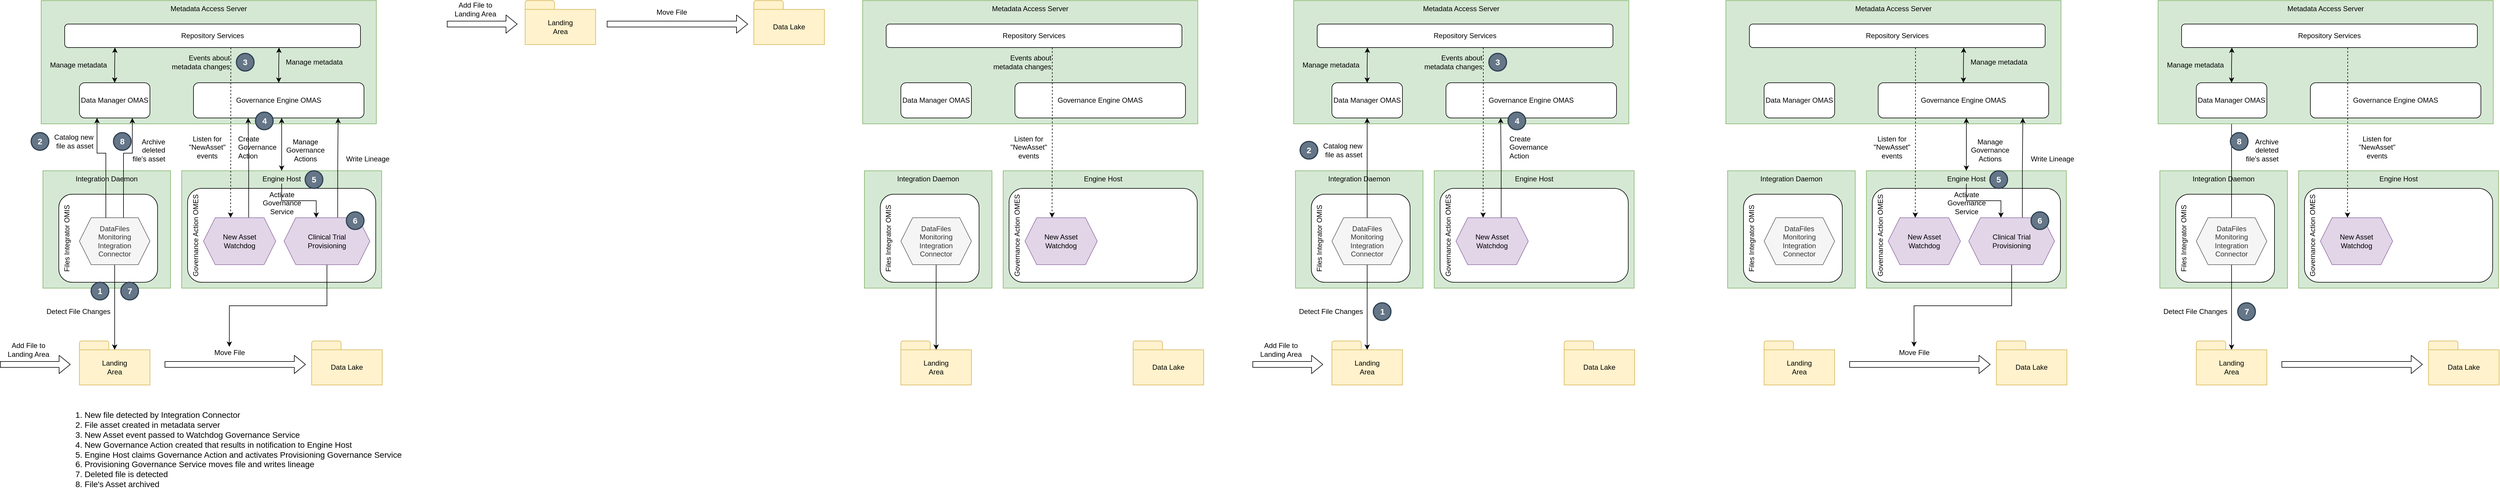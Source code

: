 <mxfile version="19.0.1" type="device" pages="2"><diagram id="fxpxDPxAFwwyo9MHZo3J" name="data-onboarding-example"><mxGraphModel dx="1106" dy="1942" grid="1" gridSize="10" guides="1" tooltips="1" connect="1" arrows="1" fold="1" page="1" pageScale="1" pageWidth="827" pageHeight="1169" math="0" shadow="0"><root><mxCell id="yfy0Vz3_jy_TSC_v59Ko-0"/><mxCell id="yfy0Vz3_jy_TSC_v59Ko-1" parent="yfy0Vz3_jy_TSC_v59Ko-0"/><mxCell id="yfy0Vz3_jy_TSC_v59Ko-17" value="" style="rounded=0;whiteSpace=wrap;html=1;" parent="yfy0Vz3_jy_TSC_v59Ko-1" vertex="1"><mxGeometry x="412.5" y="30" width="20" height="10" as="geometry"/></mxCell><mxCell id="yfy0Vz3_jy_TSC_v59Ko-29" value="" style="rounded=0;whiteSpace=wrap;html=1;" parent="yfy0Vz3_jy_TSC_v59Ko-1" vertex="1"><mxGeometry x="499" y="150" width="20" height="10" as="geometry"/></mxCell><mxCell id="yfy0Vz3_jy_TSC_v59Ko-28" value="" style="rounded=0;whiteSpace=wrap;html=1;" parent="yfy0Vz3_jy_TSC_v59Ko-1" vertex="1"><mxGeometry x="412" y="150" width="20" height="10" as="geometry"/></mxCell><mxCell id="yfy0Vz3_jy_TSC_v59Ko-32" value="" style="rounded=0;whiteSpace=wrap;html=1;" parent="yfy0Vz3_jy_TSC_v59Ko-1" vertex="1"><mxGeometry x="442" y="150" width="20" height="10" as="geometry"/></mxCell><mxCell id="yfy0Vz3_jy_TSC_v59Ko-50" value="" style="rounded=0;whiteSpace=wrap;html=1;" parent="yfy0Vz3_jy_TSC_v59Ko-1" vertex="1"><mxGeometry x="595" y="150" width="20" height="10" as="geometry"/></mxCell><mxCell id="yfy0Vz3_jy_TSC_v59Ko-36" value="" style="rounded=0;whiteSpace=wrap;html=1;" parent="yfy0Vz3_jy_TSC_v59Ko-1" vertex="1"><mxGeometry x="499" y="262" width="20" height="10" as="geometry"/></mxCell><mxCell id="yfy0Vz3_jy_TSC_v59Ko-2" value="Integration Daemon" style="rounded=0;whiteSpace=wrap;html=1;verticalAlign=top;fillColor=#d5e8d4;strokeColor=#82b366;horizontal=1;" parent="yfy0Vz3_jy_TSC_v59Ko-1" vertex="1"><mxGeometry x="103" y="250" width="217" height="200" as="geometry"/></mxCell><mxCell id="yfy0Vz3_jy_TSC_v59Ko-3" value="Files Integrator OMIS" style="rounded=1;whiteSpace=wrap;html=1;verticalAlign=top;horizontal=0;" parent="yfy0Vz3_jy_TSC_v59Ko-1" vertex="1"><mxGeometry x="130" y="290" width="168" height="150" as="geometry"/></mxCell><mxCell id="yfy0Vz3_jy_TSC_v59Ko-7" style="edgeStyle=orthogonalEdgeStyle;rounded=0;orthogonalLoop=1;jettySize=auto;html=1;exitX=0.5;exitY=1;exitDx=0;exitDy=0;" parent="yfy0Vz3_jy_TSC_v59Ko-1" source="yfy0Vz3_jy_TSC_v59Ko-4" target="yfy0Vz3_jy_TSC_v59Ko-6" edge="1"><mxGeometry relative="1" as="geometry"/></mxCell><mxCell id="yfy0Vz3_jy_TSC_v59Ko-4" value="DataFiles&lt;br&gt;Monitoring&lt;br&gt;Integration&lt;br&gt;Connector" style="shape=hexagon;perimeter=hexagonPerimeter2;whiteSpace=wrap;html=1;fixedSize=1;fillColor=#f5f5f5;strokeColor=#666666;fontColor=#333333;" parent="yfy0Vz3_jy_TSC_v59Ko-1" vertex="1"><mxGeometry x="165" y="330" width="120" height="80" as="geometry"/></mxCell><mxCell id="yfy0Vz3_jy_TSC_v59Ko-5" value="" style="rounded=1;whiteSpace=wrap;html=1;fillColor=#fff2cc;strokeColor=#d6b656;" parent="yfy0Vz3_jy_TSC_v59Ko-1" vertex="1"><mxGeometry x="165" y="540" width="50" height="25" as="geometry"/></mxCell><mxCell id="yfy0Vz3_jy_TSC_v59Ko-6" value="Landing&lt;br&gt;Area" style="rounded=0;whiteSpace=wrap;html=1;fillColor=#fff2cc;strokeColor=#d6b656;" parent="yfy0Vz3_jy_TSC_v59Ko-1" vertex="1"><mxGeometry x="165" y="555" width="120" height="60" as="geometry"/></mxCell><mxCell id="yfy0Vz3_jy_TSC_v59Ko-8" value="Engine Host" style="rounded=0;whiteSpace=wrap;html=1;verticalAlign=top;fillColor=#d5e8d4;strokeColor=#82b366;" parent="yfy0Vz3_jy_TSC_v59Ko-1" vertex="1"><mxGeometry x="339" y="250" width="340" height="200" as="geometry"/></mxCell><mxCell id="yfy0Vz3_jy_TSC_v59Ko-9" value="Governance Action OMES" style="rounded=1;whiteSpace=wrap;html=1;verticalAlign=top;horizontal=0;" parent="yfy0Vz3_jy_TSC_v59Ko-1" vertex="1"><mxGeometry x="349" y="280" width="320" height="160" as="geometry"/></mxCell><mxCell id="yfy0Vz3_jy_TSC_v59Ko-11" value="Metadata Access Server" style="rounded=0;whiteSpace=wrap;html=1;verticalAlign=top;fillColor=#d5e8d4;strokeColor=#82b366;" parent="yfy0Vz3_jy_TSC_v59Ko-1" vertex="1"><mxGeometry x="100" y="-40" width="570" height="210" as="geometry"/></mxCell><mxCell id="yfy0Vz3_jy_TSC_v59Ko-15" style="edgeStyle=orthogonalEdgeStyle;rounded=0;orthogonalLoop=1;jettySize=auto;html=1;exitX=0.5;exitY=0;exitDx=0;exitDy=0;entryX=0.5;entryY=1;entryDx=0;entryDy=0;startArrow=classic;startFill=1;" parent="yfy0Vz3_jy_TSC_v59Ko-1" source="yfy0Vz3_jy_TSC_v59Ko-12" target="yfy0Vz3_jy_TSC_v59Ko-16" edge="1"><mxGeometry relative="1" as="geometry"/></mxCell><mxCell id="yfy0Vz3_jy_TSC_v59Ko-12" value="Data Manager OMAS" style="rounded=1;whiteSpace=wrap;html=1;" parent="yfy0Vz3_jy_TSC_v59Ko-1" vertex="1"><mxGeometry x="165" y="100" width="120" height="60" as="geometry"/></mxCell><mxCell id="yfy0Vz3_jy_TSC_v59Ko-24" style="edgeStyle=orthogonalEdgeStyle;rounded=0;orthogonalLoop=1;jettySize=auto;html=1;exitX=0.5;exitY=0;exitDx=0;exitDy=0;entryX=0.5;entryY=1;entryDx=0;entryDy=0;startArrow=classic;startFill=1;" parent="yfy0Vz3_jy_TSC_v59Ko-1" source="yfy0Vz3_jy_TSC_v59Ko-13" target="yfy0Vz3_jy_TSC_v59Ko-22" edge="1"><mxGeometry relative="1" as="geometry"/></mxCell><mxCell id="yfy0Vz3_jy_TSC_v59Ko-13" value="Governance Engine OMAS" style="rounded=1;whiteSpace=wrap;html=1;" parent="yfy0Vz3_jy_TSC_v59Ko-1" vertex="1"><mxGeometry x="359" y="100" width="290" height="60" as="geometry"/></mxCell><mxCell id="yfy0Vz3_jy_TSC_v59Ko-16" value="" style="rounded=0;whiteSpace=wrap;html=1;" parent="yfy0Vz3_jy_TSC_v59Ko-1" vertex="1"><mxGeometry x="215.5" y="30" width="20" height="10" as="geometry"/></mxCell><mxCell id="yfy0Vz3_jy_TSC_v59Ko-33" style="edgeStyle=orthogonalEdgeStyle;rounded=0;orthogonalLoop=1;jettySize=auto;html=1;exitX=0.625;exitY=0;exitDx=0;exitDy=0;entryX=0.5;entryY=1;entryDx=0;entryDy=0;" parent="yfy0Vz3_jy_TSC_v59Ko-1" source="yfy0Vz3_jy_TSC_v59Ko-20" target="yfy0Vz3_jy_TSC_v59Ko-32" edge="1"><mxGeometry relative="1" as="geometry"/></mxCell><mxCell id="yfy0Vz3_jy_TSC_v59Ko-20" value="New Asset&lt;br&gt;Watchdog" style="shape=hexagon;perimeter=hexagonPerimeter2;whiteSpace=wrap;html=1;fixedSize=1;fillColor=#e1d5e7;strokeColor=#9673a6;" parent="yfy0Vz3_jy_TSC_v59Ko-1" vertex="1"><mxGeometry x="376" y="330" width="123" height="80" as="geometry"/></mxCell><mxCell id="yfy0Vz3_jy_TSC_v59Ko-46" style="edgeStyle=orthogonalEdgeStyle;rounded=0;orthogonalLoop=1;jettySize=auto;html=1;exitX=0.5;exitY=1;exitDx=0;exitDy=0;" parent="yfy0Vz3_jy_TSC_v59Ko-1" source="yfy0Vz3_jy_TSC_v59Ko-21" target="yfy0Vz3_jy_TSC_v59Ko-53" edge="1"><mxGeometry relative="1" as="geometry"/></mxCell><mxCell id="yfy0Vz3_jy_TSC_v59Ko-49" style="edgeStyle=orthogonalEdgeStyle;rounded=0;orthogonalLoop=1;jettySize=auto;html=1;exitX=0.625;exitY=0;exitDx=0;exitDy=0;entryX=0.5;entryY=1;entryDx=0;entryDy=0;" parent="yfy0Vz3_jy_TSC_v59Ko-1" source="yfy0Vz3_jy_TSC_v59Ko-21" target="yfy0Vz3_jy_TSC_v59Ko-50" edge="1"><mxGeometry relative="1" as="geometry"><mxPoint x="710" y="200" as="targetPoint"/></mxGeometry></mxCell><mxCell id="yfy0Vz3_jy_TSC_v59Ko-21" value="Clinical Trial&lt;br&gt;Provisioning" style="shape=hexagon;perimeter=hexagonPerimeter2;whiteSpace=wrap;html=1;fixedSize=1;fillColor=#e1d5e7;strokeColor=#9673a6;" parent="yfy0Vz3_jy_TSC_v59Ko-1" vertex="1"><mxGeometry x="513" y="330" width="146" height="80" as="geometry"/></mxCell><mxCell id="yfy0Vz3_jy_TSC_v59Ko-22" value="" style="rounded=0;whiteSpace=wrap;html=1;" parent="yfy0Vz3_jy_TSC_v59Ko-1" vertex="1"><mxGeometry x="494.5" y="30" width="20" height="10" as="geometry"/></mxCell><mxCell id="yfy0Vz3_jy_TSC_v59Ko-27" value="Listen for&lt;br&gt;&quot;NewAsset&quot;&lt;br&gt;events" style="text;html=1;align=center;verticalAlign=middle;resizable=0;points=[];autosize=1;" parent="yfy0Vz3_jy_TSC_v59Ko-1" vertex="1"><mxGeometry x="342" y="185" width="80" height="50" as="geometry"/></mxCell><mxCell id="yfy0Vz3_jy_TSC_v59Ko-30" style="edgeStyle=orthogonalEdgeStyle;rounded=0;orthogonalLoop=1;jettySize=auto;html=1;startArrow=classic;startFill=1;" parent="yfy0Vz3_jy_TSC_v59Ko-1" source="yfy0Vz3_jy_TSC_v59Ko-29" target="yfy0Vz3_jy_TSC_v59Ko-8" edge="1"><mxGeometry relative="1" as="geometry"/></mxCell><mxCell id="yfy0Vz3_jy_TSC_v59Ko-34" value="Create&lt;br&gt;Governance&lt;br&gt;Action" style="text;html=1;align=left;verticalAlign=middle;resizable=0;points=[];autosize=1;" parent="yfy0Vz3_jy_TSC_v59Ko-1" vertex="1"><mxGeometry x="433" y="185" width="80" height="50" as="geometry"/></mxCell><mxCell id="yfy0Vz3_jy_TSC_v59Ko-35" value="Manage&lt;br&gt;Governance&lt;br&gt;Actions" style="text;html=1;align=center;verticalAlign=middle;resizable=0;points=[];autosize=1;" parent="yfy0Vz3_jy_TSC_v59Ko-1" vertex="1"><mxGeometry x="509" y="190" width="80" height="50" as="geometry"/></mxCell><mxCell id="yfy0Vz3_jy_TSC_v59Ko-48" style="edgeStyle=orthogonalEdgeStyle;rounded=0;orthogonalLoop=1;jettySize=auto;html=1;exitX=0.5;exitY=1;exitDx=0;exitDy=0;entryX=0.375;entryY=0;entryDx=0;entryDy=0;" parent="yfy0Vz3_jy_TSC_v59Ko-1" source="yfy0Vz3_jy_TSC_v59Ko-36" target="yfy0Vz3_jy_TSC_v59Ko-21" edge="1"><mxGeometry relative="1" as="geometry"/></mxCell><mxCell id="yfy0Vz3_jy_TSC_v59Ko-42" style="edgeStyle=orthogonalEdgeStyle;rounded=0;orthogonalLoop=1;jettySize=auto;html=1;exitX=0.625;exitY=0;exitDx=0;exitDy=0;entryX=0.75;entryY=1;entryDx=0;entryDy=0;" parent="yfy0Vz3_jy_TSC_v59Ko-1" target="yfy0Vz3_jy_TSC_v59Ko-12" edge="1" source="yfy0Vz3_jy_TSC_v59Ko-4"><mxGeometry relative="1" as="geometry"><mxPoint x="225" y="250" as="sourcePoint"/><Array as="points"><mxPoint x="240" y="220"/><mxPoint x="255" y="220"/></Array></mxGeometry></mxCell><mxCell id="yfy0Vz3_jy_TSC_v59Ko-44" value="" style="rounded=1;whiteSpace=wrap;html=1;fillColor=#fff2cc;strokeColor=#d6b656;" parent="yfy0Vz3_jy_TSC_v59Ko-1" vertex="1"><mxGeometry x="560" y="540" width="50" height="25" as="geometry"/></mxCell><mxCell id="yfy0Vz3_jy_TSC_v59Ko-45" value="Data Lake" style="rounded=0;whiteSpace=wrap;html=1;fillColor=#fff2cc;strokeColor=#d6b656;" parent="yfy0Vz3_jy_TSC_v59Ko-1" vertex="1"><mxGeometry x="560" y="555" width="120" height="60" as="geometry"/></mxCell><mxCell id="yfy0Vz3_jy_TSC_v59Ko-51" value="Write Lineage" style="text;html=1;align=center;verticalAlign=middle;resizable=0;points=[];autosize=1;" parent="yfy0Vz3_jy_TSC_v59Ko-1" vertex="1"><mxGeometry x="610" y="220" width="90" height="20" as="geometry"/></mxCell><mxCell id="yfy0Vz3_jy_TSC_v59Ko-52" value="" style="shape=flexArrow;endArrow=classic;html=1;" parent="yfy0Vz3_jy_TSC_v59Ko-1" edge="1"><mxGeometry width="50" height="50" relative="1" as="geometry"><mxPoint x="310" y="580" as="sourcePoint"/><mxPoint x="550" y="580" as="targetPoint"/></mxGeometry></mxCell><mxCell id="yfy0Vz3_jy_TSC_v59Ko-53" value="Move File" style="text;html=1;align=center;verticalAlign=middle;resizable=0;points=[];autosize=1;" parent="yfy0Vz3_jy_TSC_v59Ko-1" vertex="1"><mxGeometry x="385" y="550" width="70" height="20" as="geometry"/></mxCell><mxCell id="yfy0Vz3_jy_TSC_v59Ko-55" value="Detect File Changes" style="text;html=1;align=center;verticalAlign=middle;resizable=0;points=[];autosize=1;" parent="yfy0Vz3_jy_TSC_v59Ko-1" vertex="1"><mxGeometry x="103" y="480" width="120" height="20" as="geometry"/></mxCell><mxCell id="yfy0Vz3_jy_TSC_v59Ko-56" value="Catalog new&lt;br&gt;file as asset" style="text;html=1;align=right;verticalAlign=middle;resizable=0;points=[];autosize=1;" parent="yfy0Vz3_jy_TSC_v59Ko-1" vertex="1"><mxGeometry x="110" y="185" width="80" height="30" as="geometry"/></mxCell><mxCell id="yfy0Vz3_jy_TSC_v59Ko-58" value="Manage metadata" style="text;html=1;align=center;verticalAlign=middle;resizable=0;points=[];autosize=1;" parent="yfy0Vz3_jy_TSC_v59Ko-1" vertex="1"><mxGeometry x="108" y="60" width="110" height="20" as="geometry"/></mxCell><mxCell id="yfy0Vz3_jy_TSC_v59Ko-59" value="Events about &lt;br&gt;metadata changes" style="text;html=1;align=right;verticalAlign=middle;resizable=0;points=[];autosize=1;" parent="yfy0Vz3_jy_TSC_v59Ko-1" vertex="1"><mxGeometry x="312" y="50" width="110" height="30" as="geometry"/></mxCell><mxCell id="yfy0Vz3_jy_TSC_v59Ko-60" value="Manage metadata" style="text;html=1;align=center;verticalAlign=middle;resizable=0;points=[];autosize=1;" parent="yfy0Vz3_jy_TSC_v59Ko-1" vertex="1"><mxGeometry x="509" y="55" width="110" height="20" as="geometry"/></mxCell><mxCell id="yfy0Vz3_jy_TSC_v59Ko-14" value="Repository Services" style="rounded=1;whiteSpace=wrap;html=1;" parent="yfy0Vz3_jy_TSC_v59Ko-1" vertex="1"><mxGeometry x="140" width="503" height="40" as="geometry"/></mxCell><mxCell id="yfy0Vz3_jy_TSC_v59Ko-63" value="Activate&lt;br&gt;Governance&lt;br&gt;Service" style="text;html=1;align=center;verticalAlign=middle;resizable=0;points=[];autosize=1;" parent="yfy0Vz3_jy_TSC_v59Ko-1" vertex="1"><mxGeometry x="469" y="280" width="80" height="50" as="geometry"/></mxCell><mxCell id="yfy0Vz3_jy_TSC_v59Ko-26" style="edgeStyle=orthogonalEdgeStyle;rounded=0;orthogonalLoop=1;jettySize=auto;html=1;entryX=0.375;entryY=0;entryDx=0;entryDy=0;dashed=1;exitX=0.5;exitY=1;exitDx=0;exitDy=0;" parent="yfy0Vz3_jy_TSC_v59Ko-1" source="yfy0Vz3_jy_TSC_v59Ko-17" target="yfy0Vz3_jy_TSC_v59Ko-20" edge="1"><mxGeometry relative="1" as="geometry"><mxPoint x="422" y="150" as="sourcePoint"/></mxGeometry></mxCell><mxCell id="yfy0Vz3_jy_TSC_v59Ko-65" value="6" style="ellipse;whiteSpace=wrap;html=1;aspect=fixed;align=center;fillColor=#647687;strokeColor=#314354;fontColor=#ffffff;strokeWidth=2;fontStyle=1;fontSize=14;" parent="yfy0Vz3_jy_TSC_v59Ko-1" vertex="1"><mxGeometry x="619" y="320" width="30" height="30" as="geometry"/></mxCell><mxCell id="yfy0Vz3_jy_TSC_v59Ko-66" value="3" style="ellipse;whiteSpace=wrap;html=1;aspect=fixed;align=center;fillColor=#647687;strokeColor=#314354;fontColor=#ffffff;strokeWidth=2;fontStyle=1;fontSize=14;" parent="yfy0Vz3_jy_TSC_v59Ko-1" vertex="1"><mxGeometry x="432" y="50" width="30" height="30" as="geometry"/></mxCell><mxCell id="yfy0Vz3_jy_TSC_v59Ko-67" value="2" style="ellipse;whiteSpace=wrap;html=1;aspect=fixed;align=center;fillColor=#647687;strokeColor=#314354;fontColor=#ffffff;strokeWidth=2;fontStyle=1;fontSize=14;" parent="yfy0Vz3_jy_TSC_v59Ko-1" vertex="1"><mxGeometry x="83" y="185" width="30" height="30" as="geometry"/></mxCell><mxCell id="yfy0Vz3_jy_TSC_v59Ko-68" value="1" style="ellipse;whiteSpace=wrap;html=1;aspect=fixed;align=center;fillColor=#647687;strokeColor=#314354;fontColor=#ffffff;strokeWidth=2;fontStyle=1;fontSize=14;" parent="yfy0Vz3_jy_TSC_v59Ko-1" vertex="1"><mxGeometry x="185" y="440" width="30" height="30" as="geometry"/></mxCell><mxCell id="yfy0Vz3_jy_TSC_v59Ko-69" value="&lt;ol&gt;&lt;li style=&quot;text-align: left&quot;&gt;New file detected by Integration Connector&lt;/li&gt;&lt;li style=&quot;text-align: left&quot;&gt;File asset created in metadata server&lt;/li&gt;&lt;li style=&quot;text-align: left&quot;&gt;New Asset event passed to Watchdog Governance Service&lt;/li&gt;&lt;li style=&quot;text-align: left&quot;&gt;New Governance Action created that results in notification to Engine Host&lt;/li&gt;&lt;li style=&quot;text-align: left&quot;&gt;Engine Host claims Governance Action and activates Provisioning Governance Service&lt;/li&gt;&lt;li style=&quot;text-align: left&quot;&gt;Provisioning Governance Service moves file and writes lineage&lt;/li&gt;&lt;li style=&quot;text-align: left&quot;&gt;Deleted file is detected&lt;/li&gt;&lt;li style=&quot;text-align: left&quot;&gt;File's Asset archived&amp;nbsp;&lt;/li&gt;&lt;/ol&gt;" style="text;html=1;align=center;verticalAlign=middle;resizable=0;points=[];autosize=1;fontSize=14;" parent="yfy0Vz3_jy_TSC_v59Ko-1" vertex="1"><mxGeometry x="122.5" y="640" width="600" height="170" as="geometry"/></mxCell><mxCell id="yfy0Vz3_jy_TSC_v59Ko-70" value="5" style="ellipse;whiteSpace=wrap;html=1;aspect=fixed;align=center;fillColor=#647687;strokeColor=#314354;fontColor=#ffffff;strokeWidth=2;fontStyle=1;fontSize=14;" parent="yfy0Vz3_jy_TSC_v59Ko-1" vertex="1"><mxGeometry x="549" y="250" width="30" height="30" as="geometry"/></mxCell><mxCell id="yfy0Vz3_jy_TSC_v59Ko-71" value="4" style="ellipse;whiteSpace=wrap;html=1;aspect=fixed;align=center;fillColor=#647687;strokeColor=#314354;fontColor=#ffffff;strokeWidth=2;fontStyle=1;fontSize=14;" parent="yfy0Vz3_jy_TSC_v59Ko-1" vertex="1"><mxGeometry x="464.5" y="150" width="30" height="30" as="geometry"/></mxCell><mxCell id="yfy0Vz3_jy_TSC_v59Ko-72" value="7" style="ellipse;whiteSpace=wrap;html=1;aspect=fixed;align=center;fillColor=#647687;strokeColor=#314354;fontColor=#ffffff;strokeWidth=2;fontStyle=1;fontSize=14;" parent="yfy0Vz3_jy_TSC_v59Ko-1" vertex="1"><mxGeometry x="235.5" y="440" width="30" height="30" as="geometry"/></mxCell><mxCell id="yfy0Vz3_jy_TSC_v59Ko-43" style="edgeStyle=orthogonalEdgeStyle;rounded=0;orthogonalLoop=1;jettySize=auto;html=1;exitX=0.375;exitY=0;exitDx=0;exitDy=0;entryX=0.25;entryY=1;entryDx=0;entryDy=0;" parent="yfy0Vz3_jy_TSC_v59Ko-1" source="yfy0Vz3_jy_TSC_v59Ko-4" target="yfy0Vz3_jy_TSC_v59Ko-12" edge="1"><mxGeometry relative="1" as="geometry"><Array as="points"><mxPoint x="210" y="220"/><mxPoint x="195" y="220"/></Array></mxGeometry></mxCell><mxCell id="BZEXDSNBIE_6BdXiCA-q-0" value="8" style="ellipse;whiteSpace=wrap;html=1;aspect=fixed;align=center;fillColor=#647687;strokeColor=#314354;fontColor=#ffffff;strokeWidth=2;fontStyle=1;fontSize=14;" vertex="1" parent="yfy0Vz3_jy_TSC_v59Ko-1"><mxGeometry x="223" y="185" width="30" height="30" as="geometry"/></mxCell><mxCell id="BZEXDSNBIE_6BdXiCA-q-1" value="Archive&lt;br&gt;deleted&lt;br&gt;file's asset" style="text;html=1;align=right;verticalAlign=middle;resizable=0;points=[];autosize=1;" vertex="1" parent="yfy0Vz3_jy_TSC_v59Ko-1"><mxGeometry x="242" y="190" width="70" height="50" as="geometry"/></mxCell><mxCell id="QrbRcjW1XF_yKZ9oT898-10" value="" style="rounded=1;whiteSpace=wrap;html=1;fillColor=#fff2cc;strokeColor=#d6b656;" vertex="1" parent="yfy0Vz3_jy_TSC_v59Ko-1"><mxGeometry x="923" y="-40" width="50" height="25" as="geometry"/></mxCell><mxCell id="QrbRcjW1XF_yKZ9oT898-11" value="Landing&lt;br&gt;Area" style="rounded=0;whiteSpace=wrap;html=1;fillColor=#fff2cc;strokeColor=#d6b656;" vertex="1" parent="yfy0Vz3_jy_TSC_v59Ko-1"><mxGeometry x="923" y="-25" width="120" height="60" as="geometry"/></mxCell><mxCell id="QrbRcjW1XF_yKZ9oT898-32" value="" style="rounded=1;whiteSpace=wrap;html=1;fillColor=#fff2cc;strokeColor=#d6b656;" vertex="1" parent="yfy0Vz3_jy_TSC_v59Ko-1"><mxGeometry x="1312" y="-40" width="50" height="25" as="geometry"/></mxCell><mxCell id="QrbRcjW1XF_yKZ9oT898-33" value="Data Lake" style="rounded=0;whiteSpace=wrap;html=1;fillColor=#fff2cc;strokeColor=#d6b656;" vertex="1" parent="yfy0Vz3_jy_TSC_v59Ko-1"><mxGeometry x="1312" y="-25" width="120" height="60" as="geometry"/></mxCell><mxCell id="QrbRcjW1XF_yKZ9oT898-35" value="" style="shape=flexArrow;endArrow=classic;html=1;" edge="1" parent="yfy0Vz3_jy_TSC_v59Ko-1"><mxGeometry width="50" height="50" relative="1" as="geometry"><mxPoint x="1062" as="sourcePoint"/><mxPoint x="1302" as="targetPoint"/></mxGeometry></mxCell><mxCell id="QrbRcjW1XF_yKZ9oT898-36" value="Move File" style="text;html=1;align=center;verticalAlign=middle;resizable=0;points=[];autosize=1;" vertex="1" parent="yfy0Vz3_jy_TSC_v59Ko-1"><mxGeometry x="1137" y="-30" width="70" height="20" as="geometry"/></mxCell><mxCell id="QrbRcjW1XF_yKZ9oT898-55" value="" style="rounded=0;whiteSpace=wrap;html=1;" vertex="1" parent="yfy0Vz3_jy_TSC_v59Ko-1"><mxGeometry x="1809.5" y="30" width="20" height="10" as="geometry"/></mxCell><mxCell id="QrbRcjW1XF_yKZ9oT898-57" value="" style="rounded=0;whiteSpace=wrap;html=1;" vertex="1" parent="yfy0Vz3_jy_TSC_v59Ko-1"><mxGeometry x="1809" y="150" width="20" height="10" as="geometry"/></mxCell><mxCell id="QrbRcjW1XF_yKZ9oT898-61" value="Integration Daemon" style="rounded=0;whiteSpace=wrap;html=1;verticalAlign=top;fillColor=#d5e8d4;strokeColor=#82b366;horizontal=1;" vertex="1" parent="yfy0Vz3_jy_TSC_v59Ko-1"><mxGeometry x="1500" y="250" width="217" height="200" as="geometry"/></mxCell><mxCell id="QrbRcjW1XF_yKZ9oT898-62" value="Files Integrator OMIS" style="rounded=1;whiteSpace=wrap;html=1;verticalAlign=top;horizontal=0;" vertex="1" parent="yfy0Vz3_jy_TSC_v59Ko-1"><mxGeometry x="1527" y="290" width="168" height="150" as="geometry"/></mxCell><mxCell id="QrbRcjW1XF_yKZ9oT898-63" style="edgeStyle=orthogonalEdgeStyle;rounded=0;orthogonalLoop=1;jettySize=auto;html=1;exitX=0.5;exitY=1;exitDx=0;exitDy=0;" edge="1" parent="yfy0Vz3_jy_TSC_v59Ko-1" source="QrbRcjW1XF_yKZ9oT898-64" target="QrbRcjW1XF_yKZ9oT898-66"><mxGeometry relative="1" as="geometry"/></mxCell><mxCell id="QrbRcjW1XF_yKZ9oT898-64" value="DataFiles&lt;br&gt;Monitoring&lt;br&gt;Integration&lt;br&gt;Connector" style="shape=hexagon;perimeter=hexagonPerimeter2;whiteSpace=wrap;html=1;fixedSize=1;fillColor=#f5f5f5;strokeColor=#666666;fontColor=#333333;" vertex="1" parent="yfy0Vz3_jy_TSC_v59Ko-1"><mxGeometry x="1562" y="330" width="120" height="80" as="geometry"/></mxCell><mxCell id="QrbRcjW1XF_yKZ9oT898-65" value="" style="rounded=1;whiteSpace=wrap;html=1;fillColor=#fff2cc;strokeColor=#d6b656;" vertex="1" parent="yfy0Vz3_jy_TSC_v59Ko-1"><mxGeometry x="1562" y="540" width="50" height="25" as="geometry"/></mxCell><mxCell id="QrbRcjW1XF_yKZ9oT898-66" value="Landing&lt;br&gt;Area" style="rounded=0;whiteSpace=wrap;html=1;fillColor=#fff2cc;strokeColor=#d6b656;" vertex="1" parent="yfy0Vz3_jy_TSC_v59Ko-1"><mxGeometry x="1562" y="555" width="120" height="60" as="geometry"/></mxCell><mxCell id="QrbRcjW1XF_yKZ9oT898-67" value="Engine Host" style="rounded=0;whiteSpace=wrap;html=1;verticalAlign=top;fillColor=#d5e8d4;strokeColor=#82b366;" vertex="1" parent="yfy0Vz3_jy_TSC_v59Ko-1"><mxGeometry x="1736" y="250" width="340" height="200" as="geometry"/></mxCell><mxCell id="QrbRcjW1XF_yKZ9oT898-68" value="Governance Action OMES" style="rounded=1;whiteSpace=wrap;html=1;verticalAlign=top;horizontal=0;" vertex="1" parent="yfy0Vz3_jy_TSC_v59Ko-1"><mxGeometry x="1746" y="280" width="320" height="160" as="geometry"/></mxCell><mxCell id="QrbRcjW1XF_yKZ9oT898-69" value="Metadata Access Server" style="rounded=0;whiteSpace=wrap;html=1;verticalAlign=top;fillColor=#d5e8d4;strokeColor=#82b366;" vertex="1" parent="yfy0Vz3_jy_TSC_v59Ko-1"><mxGeometry x="1497" y="-40" width="570" height="210" as="geometry"/></mxCell><mxCell id="QrbRcjW1XF_yKZ9oT898-71" value="Data Manager OMAS" style="rounded=1;whiteSpace=wrap;html=1;" vertex="1" parent="yfy0Vz3_jy_TSC_v59Ko-1"><mxGeometry x="1562" y="100" width="120" height="60" as="geometry"/></mxCell><mxCell id="QrbRcjW1XF_yKZ9oT898-73" value="Governance Engine OMAS" style="rounded=1;whiteSpace=wrap;html=1;" vertex="1" parent="yfy0Vz3_jy_TSC_v59Ko-1"><mxGeometry x="1756" y="100" width="290" height="60" as="geometry"/></mxCell><mxCell id="QrbRcjW1XF_yKZ9oT898-74" value="" style="rounded=0;whiteSpace=wrap;html=1;" vertex="1" parent="yfy0Vz3_jy_TSC_v59Ko-1"><mxGeometry x="1612.5" y="30" width="20" height="10" as="geometry"/></mxCell><mxCell id="QrbRcjW1XF_yKZ9oT898-76" value="New Asset&lt;br&gt;Watchdog" style="shape=hexagon;perimeter=hexagonPerimeter2;whiteSpace=wrap;html=1;fixedSize=1;fillColor=#e1d5e7;strokeColor=#9673a6;" vertex="1" parent="yfy0Vz3_jy_TSC_v59Ko-1"><mxGeometry x="1773" y="330" width="123" height="80" as="geometry"/></mxCell><mxCell id="QrbRcjW1XF_yKZ9oT898-81" value="Listen for&lt;br&gt;&quot;NewAsset&quot;&lt;br&gt;events" style="text;html=1;align=center;verticalAlign=middle;resizable=0;points=[];autosize=1;" vertex="1" parent="yfy0Vz3_jy_TSC_v59Ko-1"><mxGeometry x="1739" y="185" width="80" height="50" as="geometry"/></mxCell><mxCell id="QrbRcjW1XF_yKZ9oT898-87" value="" style="rounded=1;whiteSpace=wrap;html=1;fillColor=#fff2cc;strokeColor=#d6b656;" vertex="1" parent="yfy0Vz3_jy_TSC_v59Ko-1"><mxGeometry x="1957" y="540" width="50" height="25" as="geometry"/></mxCell><mxCell id="QrbRcjW1XF_yKZ9oT898-88" value="Data Lake" style="rounded=0;whiteSpace=wrap;html=1;fillColor=#fff2cc;strokeColor=#d6b656;" vertex="1" parent="yfy0Vz3_jy_TSC_v59Ko-1"><mxGeometry x="1957" y="555" width="120" height="60" as="geometry"/></mxCell><mxCell id="QrbRcjW1XF_yKZ9oT898-95" value="Events about &lt;br&gt;metadata changes" style="text;html=1;align=right;verticalAlign=middle;resizable=0;points=[];autosize=1;" vertex="1" parent="yfy0Vz3_jy_TSC_v59Ko-1"><mxGeometry x="1709" y="50" width="110" height="30" as="geometry"/></mxCell><mxCell id="QrbRcjW1XF_yKZ9oT898-97" value="Repository Services" style="rounded=1;whiteSpace=wrap;html=1;" vertex="1" parent="yfy0Vz3_jy_TSC_v59Ko-1"><mxGeometry x="1537" width="503" height="40" as="geometry"/></mxCell><mxCell id="QrbRcjW1XF_yKZ9oT898-99" style="edgeStyle=orthogonalEdgeStyle;rounded=0;orthogonalLoop=1;jettySize=auto;html=1;entryX=0.375;entryY=0;entryDx=0;entryDy=0;dashed=1;exitX=0.5;exitY=1;exitDx=0;exitDy=0;" edge="1" parent="yfy0Vz3_jy_TSC_v59Ko-1" source="QrbRcjW1XF_yKZ9oT898-55" target="QrbRcjW1XF_yKZ9oT898-76"><mxGeometry relative="1" as="geometry"><mxPoint x="1819" y="150" as="sourcePoint"/></mxGeometry></mxCell><mxCell id="QrbRcjW1XF_yKZ9oT898-110" value="" style="shape=flexArrow;endArrow=classic;html=1;" edge="1" parent="yfy0Vz3_jy_TSC_v59Ko-1"><mxGeometry width="50" height="50" relative="1" as="geometry"><mxPoint x="30" y="580" as="sourcePoint"/><mxPoint x="150" y="580" as="targetPoint"/></mxGeometry></mxCell><mxCell id="QrbRcjW1XF_yKZ9oT898-111" value="Add File to&lt;br&gt;Landing Area" style="text;html=1;align=center;verticalAlign=middle;resizable=0;points=[];autosize=1;" vertex="1" parent="yfy0Vz3_jy_TSC_v59Ko-1"><mxGeometry x="32.5" y="540" width="90" height="30" as="geometry"/></mxCell><mxCell id="QrbRcjW1XF_yKZ9oT898-112" value="" style="shape=flexArrow;endArrow=classic;html=1;" edge="1" parent="yfy0Vz3_jy_TSC_v59Ko-1"><mxGeometry width="50" height="50" relative="1" as="geometry"><mxPoint x="790" as="sourcePoint"/><mxPoint x="910" as="targetPoint"/></mxGeometry></mxCell><mxCell id="QrbRcjW1XF_yKZ9oT898-113" value="Add File to&lt;br&gt;Landing Area" style="text;html=1;align=center;verticalAlign=middle;resizable=0;points=[];autosize=1;" vertex="1" parent="yfy0Vz3_jy_TSC_v59Ko-1"><mxGeometry x="792.5" y="-40" width="90" height="30" as="geometry"/></mxCell><mxCell id="QrbRcjW1XF_yKZ9oT898-114" value="" style="rounded=0;whiteSpace=wrap;html=1;" vertex="1" parent="yfy0Vz3_jy_TSC_v59Ko-1"><mxGeometry x="2542.5" y="30" width="20" height="10" as="geometry"/></mxCell><mxCell id="QrbRcjW1XF_yKZ9oT898-116" value="" style="rounded=0;whiteSpace=wrap;html=1;" vertex="1" parent="yfy0Vz3_jy_TSC_v59Ko-1"><mxGeometry x="2542" y="150" width="20" height="10" as="geometry"/></mxCell><mxCell id="QrbRcjW1XF_yKZ9oT898-117" value="" style="rounded=0;whiteSpace=wrap;html=1;" vertex="1" parent="yfy0Vz3_jy_TSC_v59Ko-1"><mxGeometry x="2572" y="150" width="20" height="10" as="geometry"/></mxCell><mxCell id="QrbRcjW1XF_yKZ9oT898-120" value="Integration Daemon" style="rounded=0;whiteSpace=wrap;html=1;verticalAlign=top;fillColor=#d5e8d4;strokeColor=#82b366;horizontal=1;" vertex="1" parent="yfy0Vz3_jy_TSC_v59Ko-1"><mxGeometry x="2233" y="250" width="217" height="200" as="geometry"/></mxCell><mxCell id="QrbRcjW1XF_yKZ9oT898-121" value="Files Integrator OMIS" style="rounded=1;whiteSpace=wrap;html=1;verticalAlign=top;horizontal=0;" vertex="1" parent="yfy0Vz3_jy_TSC_v59Ko-1"><mxGeometry x="2260" y="290" width="168" height="150" as="geometry"/></mxCell><mxCell id="QrbRcjW1XF_yKZ9oT898-122" style="edgeStyle=orthogonalEdgeStyle;rounded=0;orthogonalLoop=1;jettySize=auto;html=1;exitX=0.5;exitY=1;exitDx=0;exitDy=0;" edge="1" parent="yfy0Vz3_jy_TSC_v59Ko-1" source="QrbRcjW1XF_yKZ9oT898-123" target="QrbRcjW1XF_yKZ9oT898-125"><mxGeometry relative="1" as="geometry"/></mxCell><mxCell id="QrbRcjW1XF_yKZ9oT898-123" value="DataFiles&lt;br&gt;Monitoring&lt;br&gt;Integration&lt;br&gt;Connector" style="shape=hexagon;perimeter=hexagonPerimeter2;whiteSpace=wrap;html=1;fixedSize=1;fillColor=#f5f5f5;strokeColor=#666666;fontColor=#333333;" vertex="1" parent="yfy0Vz3_jy_TSC_v59Ko-1"><mxGeometry x="2295" y="330" width="120" height="80" as="geometry"/></mxCell><mxCell id="QrbRcjW1XF_yKZ9oT898-124" value="" style="rounded=1;whiteSpace=wrap;html=1;fillColor=#fff2cc;strokeColor=#d6b656;" vertex="1" parent="yfy0Vz3_jy_TSC_v59Ko-1"><mxGeometry x="2295" y="540" width="50" height="25" as="geometry"/></mxCell><mxCell id="QrbRcjW1XF_yKZ9oT898-125" value="Landing&lt;br&gt;Area" style="rounded=0;whiteSpace=wrap;html=1;fillColor=#fff2cc;strokeColor=#d6b656;" vertex="1" parent="yfy0Vz3_jy_TSC_v59Ko-1"><mxGeometry x="2295" y="555" width="120" height="60" as="geometry"/></mxCell><mxCell id="QrbRcjW1XF_yKZ9oT898-126" value="Engine Host" style="rounded=0;whiteSpace=wrap;html=1;verticalAlign=top;fillColor=#d5e8d4;strokeColor=#82b366;" vertex="1" parent="yfy0Vz3_jy_TSC_v59Ko-1"><mxGeometry x="2469" y="250" width="340" height="200" as="geometry"/></mxCell><mxCell id="QrbRcjW1XF_yKZ9oT898-127" value="Governance Action OMES" style="rounded=1;whiteSpace=wrap;html=1;verticalAlign=top;horizontal=0;" vertex="1" parent="yfy0Vz3_jy_TSC_v59Ko-1"><mxGeometry x="2479" y="280" width="320" height="160" as="geometry"/></mxCell><mxCell id="QrbRcjW1XF_yKZ9oT898-128" value="Metadata Access Server" style="rounded=0;whiteSpace=wrap;html=1;verticalAlign=top;fillColor=#d5e8d4;strokeColor=#82b366;" vertex="1" parent="yfy0Vz3_jy_TSC_v59Ko-1"><mxGeometry x="2230" y="-40" width="570" height="210" as="geometry"/></mxCell><mxCell id="QrbRcjW1XF_yKZ9oT898-129" style="edgeStyle=orthogonalEdgeStyle;rounded=0;orthogonalLoop=1;jettySize=auto;html=1;exitX=0.5;exitY=0;exitDx=0;exitDy=0;entryX=0.5;entryY=1;entryDx=0;entryDy=0;startArrow=classic;startFill=1;" edge="1" parent="yfy0Vz3_jy_TSC_v59Ko-1" source="QrbRcjW1XF_yKZ9oT898-130" target="QrbRcjW1XF_yKZ9oT898-133"><mxGeometry relative="1" as="geometry"/></mxCell><mxCell id="QrbRcjW1XF_yKZ9oT898-130" value="Data Manager OMAS" style="rounded=1;whiteSpace=wrap;html=1;" vertex="1" parent="yfy0Vz3_jy_TSC_v59Ko-1"><mxGeometry x="2295" y="100" width="120" height="60" as="geometry"/></mxCell><mxCell id="QrbRcjW1XF_yKZ9oT898-132" value="Governance Engine OMAS" style="rounded=1;whiteSpace=wrap;html=1;" vertex="1" parent="yfy0Vz3_jy_TSC_v59Ko-1"><mxGeometry x="2489" y="100" width="290" height="60" as="geometry"/></mxCell><mxCell id="QrbRcjW1XF_yKZ9oT898-133" value="" style="rounded=0;whiteSpace=wrap;html=1;" vertex="1" parent="yfy0Vz3_jy_TSC_v59Ko-1"><mxGeometry x="2345.5" y="30" width="20" height="10" as="geometry"/></mxCell><mxCell id="QrbRcjW1XF_yKZ9oT898-134" style="edgeStyle=orthogonalEdgeStyle;rounded=0;orthogonalLoop=1;jettySize=auto;html=1;exitX=0.625;exitY=0;exitDx=0;exitDy=0;entryX=0.5;entryY=1;entryDx=0;entryDy=0;" edge="1" parent="yfy0Vz3_jy_TSC_v59Ko-1" source="QrbRcjW1XF_yKZ9oT898-135" target="QrbRcjW1XF_yKZ9oT898-117"><mxGeometry relative="1" as="geometry"/></mxCell><mxCell id="QrbRcjW1XF_yKZ9oT898-135" value="New Asset&lt;br&gt;Watchdog" style="shape=hexagon;perimeter=hexagonPerimeter2;whiteSpace=wrap;html=1;fixedSize=1;fillColor=#e1d5e7;strokeColor=#9673a6;" vertex="1" parent="yfy0Vz3_jy_TSC_v59Ko-1"><mxGeometry x="2506" y="330" width="123" height="80" as="geometry"/></mxCell><mxCell id="QrbRcjW1XF_yKZ9oT898-142" value="Create&lt;br&gt;Governance&lt;br&gt;Action" style="text;html=1;align=left;verticalAlign=middle;resizable=0;points=[];autosize=1;" vertex="1" parent="yfy0Vz3_jy_TSC_v59Ko-1"><mxGeometry x="2594.5" y="185" width="80" height="50" as="geometry"/></mxCell><mxCell id="QrbRcjW1XF_yKZ9oT898-146" value="" style="rounded=1;whiteSpace=wrap;html=1;fillColor=#fff2cc;strokeColor=#d6b656;" vertex="1" parent="yfy0Vz3_jy_TSC_v59Ko-1"><mxGeometry x="2690" y="540" width="50" height="25" as="geometry"/></mxCell><mxCell id="QrbRcjW1XF_yKZ9oT898-147" value="Data Lake" style="rounded=0;whiteSpace=wrap;html=1;fillColor=#fff2cc;strokeColor=#d6b656;" vertex="1" parent="yfy0Vz3_jy_TSC_v59Ko-1"><mxGeometry x="2690" y="555" width="120" height="60" as="geometry"/></mxCell><mxCell id="QrbRcjW1XF_yKZ9oT898-151" value="Detect File Changes" style="text;html=1;align=center;verticalAlign=middle;resizable=0;points=[];autosize=1;" vertex="1" parent="yfy0Vz3_jy_TSC_v59Ko-1"><mxGeometry x="2233" y="480" width="120" height="20" as="geometry"/></mxCell><mxCell id="QrbRcjW1XF_yKZ9oT898-152" value="Catalog new&lt;br&gt;file as asset" style="text;html=1;align=right;verticalAlign=middle;resizable=0;points=[];autosize=1;" vertex="1" parent="yfy0Vz3_jy_TSC_v59Ko-1"><mxGeometry x="2268" y="200" width="80" height="30" as="geometry"/></mxCell><mxCell id="QrbRcjW1XF_yKZ9oT898-153" value="Manage metadata" style="text;html=1;align=center;verticalAlign=middle;resizable=0;points=[];autosize=1;" vertex="1" parent="yfy0Vz3_jy_TSC_v59Ko-1"><mxGeometry x="2238" y="60" width="110" height="20" as="geometry"/></mxCell><mxCell id="QrbRcjW1XF_yKZ9oT898-154" value="Events about &lt;br&gt;metadata changes" style="text;html=1;align=right;verticalAlign=middle;resizable=0;points=[];autosize=1;" vertex="1" parent="yfy0Vz3_jy_TSC_v59Ko-1"><mxGeometry x="2442" y="50" width="110" height="30" as="geometry"/></mxCell><mxCell id="QrbRcjW1XF_yKZ9oT898-156" value="Repository Services" style="rounded=1;whiteSpace=wrap;html=1;" vertex="1" parent="yfy0Vz3_jy_TSC_v59Ko-1"><mxGeometry x="2270" width="503" height="40" as="geometry"/></mxCell><mxCell id="QrbRcjW1XF_yKZ9oT898-158" style="edgeStyle=orthogonalEdgeStyle;rounded=0;orthogonalLoop=1;jettySize=auto;html=1;entryX=0.375;entryY=0;entryDx=0;entryDy=0;dashed=1;exitX=0.5;exitY=1;exitDx=0;exitDy=0;" edge="1" parent="yfy0Vz3_jy_TSC_v59Ko-1" source="QrbRcjW1XF_yKZ9oT898-114" target="QrbRcjW1XF_yKZ9oT898-135"><mxGeometry relative="1" as="geometry"><mxPoint x="2552" y="150" as="sourcePoint"/></mxGeometry></mxCell><mxCell id="QrbRcjW1XF_yKZ9oT898-160" value="3" style="ellipse;whiteSpace=wrap;html=1;aspect=fixed;align=center;fillColor=#647687;strokeColor=#314354;fontColor=#ffffff;strokeWidth=2;fontStyle=1;fontSize=14;" vertex="1" parent="yfy0Vz3_jy_TSC_v59Ko-1"><mxGeometry x="2562" y="50" width="30" height="30" as="geometry"/></mxCell><mxCell id="QrbRcjW1XF_yKZ9oT898-161" value="2" style="ellipse;whiteSpace=wrap;html=1;aspect=fixed;align=center;fillColor=#647687;strokeColor=#314354;fontColor=#ffffff;strokeWidth=2;fontStyle=1;fontSize=14;" vertex="1" parent="yfy0Vz3_jy_TSC_v59Ko-1"><mxGeometry x="2241" y="200" width="30" height="30" as="geometry"/></mxCell><mxCell id="QrbRcjW1XF_yKZ9oT898-162" value="1" style="ellipse;whiteSpace=wrap;html=1;aspect=fixed;align=center;fillColor=#647687;strokeColor=#314354;fontColor=#ffffff;strokeWidth=2;fontStyle=1;fontSize=14;" vertex="1" parent="yfy0Vz3_jy_TSC_v59Ko-1"><mxGeometry x="2365.5" y="475" width="30" height="30" as="geometry"/></mxCell><mxCell id="QrbRcjW1XF_yKZ9oT898-164" value="4" style="ellipse;whiteSpace=wrap;html=1;aspect=fixed;align=center;fillColor=#647687;strokeColor=#314354;fontColor=#ffffff;strokeWidth=2;fontStyle=1;fontSize=14;" vertex="1" parent="yfy0Vz3_jy_TSC_v59Ko-1"><mxGeometry x="2594.5" y="150" width="30" height="30" as="geometry"/></mxCell><mxCell id="QrbRcjW1XF_yKZ9oT898-166" style="edgeStyle=orthogonalEdgeStyle;rounded=0;orthogonalLoop=1;jettySize=auto;html=1;exitX=0.5;exitY=0;exitDx=0;exitDy=0;entryX=0.5;entryY=1;entryDx=0;entryDy=0;" edge="1" parent="yfy0Vz3_jy_TSC_v59Ko-1" source="QrbRcjW1XF_yKZ9oT898-123" target="QrbRcjW1XF_yKZ9oT898-130"><mxGeometry relative="1" as="geometry"><Array as="points"><mxPoint x="2355" y="250"/><mxPoint x="2355" y="250"/></Array></mxGeometry></mxCell><mxCell id="QrbRcjW1XF_yKZ9oT898-169" value="" style="shape=flexArrow;endArrow=classic;html=1;" edge="1" parent="yfy0Vz3_jy_TSC_v59Ko-1"><mxGeometry width="50" height="50" relative="1" as="geometry"><mxPoint x="2160" y="580" as="sourcePoint"/><mxPoint x="2280" y="580" as="targetPoint"/></mxGeometry></mxCell><mxCell id="QrbRcjW1XF_yKZ9oT898-170" value="Add File to&lt;br&gt;Landing Area" style="text;html=1;align=center;verticalAlign=middle;resizable=0;points=[];autosize=1;" vertex="1" parent="yfy0Vz3_jy_TSC_v59Ko-1"><mxGeometry x="2162.5" y="540" width="90" height="30" as="geometry"/></mxCell><mxCell id="QrbRcjW1XF_yKZ9oT898-171" value="" style="rounded=0;whiteSpace=wrap;html=1;" vertex="1" parent="yfy0Vz3_jy_TSC_v59Ko-1"><mxGeometry x="3277.5" y="30" width="20" height="10" as="geometry"/></mxCell><mxCell id="QrbRcjW1XF_yKZ9oT898-172" value="" style="rounded=0;whiteSpace=wrap;html=1;" vertex="1" parent="yfy0Vz3_jy_TSC_v59Ko-1"><mxGeometry x="3364" y="150" width="20" height="10" as="geometry"/></mxCell><mxCell id="QrbRcjW1XF_yKZ9oT898-173" value="" style="rounded=0;whiteSpace=wrap;html=1;" vertex="1" parent="yfy0Vz3_jy_TSC_v59Ko-1"><mxGeometry x="3277" y="150" width="20" height="10" as="geometry"/></mxCell><mxCell id="QrbRcjW1XF_yKZ9oT898-174" value="" style="rounded=0;whiteSpace=wrap;html=1;" vertex="1" parent="yfy0Vz3_jy_TSC_v59Ko-1"><mxGeometry x="3307" y="150" width="20" height="10" as="geometry"/></mxCell><mxCell id="QrbRcjW1XF_yKZ9oT898-175" value="" style="rounded=0;whiteSpace=wrap;html=1;" vertex="1" parent="yfy0Vz3_jy_TSC_v59Ko-1"><mxGeometry x="3460" y="150" width="20" height="10" as="geometry"/></mxCell><mxCell id="QrbRcjW1XF_yKZ9oT898-176" value="" style="rounded=0;whiteSpace=wrap;html=1;" vertex="1" parent="yfy0Vz3_jy_TSC_v59Ko-1"><mxGeometry x="3364" y="262" width="20" height="10" as="geometry"/></mxCell><mxCell id="QrbRcjW1XF_yKZ9oT898-177" value="Integration Daemon" style="rounded=0;whiteSpace=wrap;html=1;verticalAlign=top;fillColor=#d5e8d4;strokeColor=#82b366;horizontal=1;" vertex="1" parent="yfy0Vz3_jy_TSC_v59Ko-1"><mxGeometry x="2968" y="250" width="217" height="200" as="geometry"/></mxCell><mxCell id="QrbRcjW1XF_yKZ9oT898-178" value="Files Integrator OMIS" style="rounded=1;whiteSpace=wrap;html=1;verticalAlign=top;horizontal=0;" vertex="1" parent="yfy0Vz3_jy_TSC_v59Ko-1"><mxGeometry x="2995" y="290" width="168" height="150" as="geometry"/></mxCell><mxCell id="QrbRcjW1XF_yKZ9oT898-180" value="DataFiles&lt;br&gt;Monitoring&lt;br&gt;Integration&lt;br&gt;Connector" style="shape=hexagon;perimeter=hexagonPerimeter2;whiteSpace=wrap;html=1;fixedSize=1;fillColor=#f5f5f5;strokeColor=#666666;fontColor=#333333;" vertex="1" parent="yfy0Vz3_jy_TSC_v59Ko-1"><mxGeometry x="3030" y="330" width="120" height="80" as="geometry"/></mxCell><mxCell id="QrbRcjW1XF_yKZ9oT898-181" value="" style="rounded=1;whiteSpace=wrap;html=1;fillColor=#fff2cc;strokeColor=#d6b656;" vertex="1" parent="yfy0Vz3_jy_TSC_v59Ko-1"><mxGeometry x="3030" y="540" width="50" height="25" as="geometry"/></mxCell><mxCell id="QrbRcjW1XF_yKZ9oT898-182" value="Landing&lt;br&gt;Area" style="rounded=0;whiteSpace=wrap;html=1;fillColor=#fff2cc;strokeColor=#d6b656;" vertex="1" parent="yfy0Vz3_jy_TSC_v59Ko-1"><mxGeometry x="3030" y="555" width="120" height="60" as="geometry"/></mxCell><mxCell id="QrbRcjW1XF_yKZ9oT898-183" value="Engine Host" style="rounded=0;whiteSpace=wrap;html=1;verticalAlign=top;fillColor=#d5e8d4;strokeColor=#82b366;" vertex="1" parent="yfy0Vz3_jy_TSC_v59Ko-1"><mxGeometry x="3204" y="250" width="340" height="200" as="geometry"/></mxCell><mxCell id="QrbRcjW1XF_yKZ9oT898-184" value="Governance Action OMES" style="rounded=1;whiteSpace=wrap;html=1;verticalAlign=top;horizontal=0;" vertex="1" parent="yfy0Vz3_jy_TSC_v59Ko-1"><mxGeometry x="3214" y="280" width="320" height="160" as="geometry"/></mxCell><mxCell id="QrbRcjW1XF_yKZ9oT898-185" value="Metadata Access Server" style="rounded=0;whiteSpace=wrap;html=1;verticalAlign=top;fillColor=#d5e8d4;strokeColor=#82b366;" vertex="1" parent="yfy0Vz3_jy_TSC_v59Ko-1"><mxGeometry x="2965" y="-40" width="570" height="210" as="geometry"/></mxCell><mxCell id="QrbRcjW1XF_yKZ9oT898-187" value="Data Manager OMAS" style="rounded=1;whiteSpace=wrap;html=1;" vertex="1" parent="yfy0Vz3_jy_TSC_v59Ko-1"><mxGeometry x="3030" y="100" width="120" height="60" as="geometry"/></mxCell><mxCell id="QrbRcjW1XF_yKZ9oT898-188" style="edgeStyle=orthogonalEdgeStyle;rounded=0;orthogonalLoop=1;jettySize=auto;html=1;exitX=0.5;exitY=0;exitDx=0;exitDy=0;entryX=0.5;entryY=1;entryDx=0;entryDy=0;startArrow=classic;startFill=1;" edge="1" parent="yfy0Vz3_jy_TSC_v59Ko-1" source="QrbRcjW1XF_yKZ9oT898-189" target="QrbRcjW1XF_yKZ9oT898-196"><mxGeometry relative="1" as="geometry"/></mxCell><mxCell id="QrbRcjW1XF_yKZ9oT898-189" value="Governance Engine OMAS" style="rounded=1;whiteSpace=wrap;html=1;" vertex="1" parent="yfy0Vz3_jy_TSC_v59Ko-1"><mxGeometry x="3224" y="100" width="290" height="60" as="geometry"/></mxCell><mxCell id="QrbRcjW1XF_yKZ9oT898-192" value="New Asset&lt;br&gt;Watchdog" style="shape=hexagon;perimeter=hexagonPerimeter2;whiteSpace=wrap;html=1;fixedSize=1;fillColor=#e1d5e7;strokeColor=#9673a6;" vertex="1" parent="yfy0Vz3_jy_TSC_v59Ko-1"><mxGeometry x="3241" y="330" width="123" height="80" as="geometry"/></mxCell><mxCell id="QrbRcjW1XF_yKZ9oT898-193" style="edgeStyle=orthogonalEdgeStyle;rounded=0;orthogonalLoop=1;jettySize=auto;html=1;exitX=0.5;exitY=1;exitDx=0;exitDy=0;" edge="1" parent="yfy0Vz3_jy_TSC_v59Ko-1" source="QrbRcjW1XF_yKZ9oT898-195" target="QrbRcjW1XF_yKZ9oT898-207"><mxGeometry relative="1" as="geometry"/></mxCell><mxCell id="QrbRcjW1XF_yKZ9oT898-194" style="edgeStyle=orthogonalEdgeStyle;rounded=0;orthogonalLoop=1;jettySize=auto;html=1;exitX=0.625;exitY=0;exitDx=0;exitDy=0;entryX=0.5;entryY=1;entryDx=0;entryDy=0;" edge="1" parent="yfy0Vz3_jy_TSC_v59Ko-1" source="QrbRcjW1XF_yKZ9oT898-195" target="QrbRcjW1XF_yKZ9oT898-175"><mxGeometry relative="1" as="geometry"><mxPoint x="3575" y="200" as="targetPoint"/></mxGeometry></mxCell><mxCell id="QrbRcjW1XF_yKZ9oT898-195" value="Clinical Trial&lt;br&gt;Provisioning" style="shape=hexagon;perimeter=hexagonPerimeter2;whiteSpace=wrap;html=1;fixedSize=1;fillColor=#e1d5e7;strokeColor=#9673a6;" vertex="1" parent="yfy0Vz3_jy_TSC_v59Ko-1"><mxGeometry x="3378" y="330" width="146" height="80" as="geometry"/></mxCell><mxCell id="QrbRcjW1XF_yKZ9oT898-196" value="" style="rounded=0;whiteSpace=wrap;html=1;" vertex="1" parent="yfy0Vz3_jy_TSC_v59Ko-1"><mxGeometry x="3359.5" y="30" width="20" height="10" as="geometry"/></mxCell><mxCell id="QrbRcjW1XF_yKZ9oT898-197" value="Listen for&lt;br&gt;&quot;NewAsset&quot;&lt;br&gt;events" style="text;html=1;align=center;verticalAlign=middle;resizable=0;points=[];autosize=1;" vertex="1" parent="yfy0Vz3_jy_TSC_v59Ko-1"><mxGeometry x="3207" y="185" width="80" height="50" as="geometry"/></mxCell><mxCell id="QrbRcjW1XF_yKZ9oT898-198" style="edgeStyle=orthogonalEdgeStyle;rounded=0;orthogonalLoop=1;jettySize=auto;html=1;startArrow=classic;startFill=1;" edge="1" parent="yfy0Vz3_jy_TSC_v59Ko-1" source="QrbRcjW1XF_yKZ9oT898-172" target="QrbRcjW1XF_yKZ9oT898-183"><mxGeometry relative="1" as="geometry"/></mxCell><mxCell id="QrbRcjW1XF_yKZ9oT898-200" value="Manage&lt;br&gt;Governance&lt;br&gt;Actions" style="text;html=1;align=center;verticalAlign=middle;resizable=0;points=[];autosize=1;" vertex="1" parent="yfy0Vz3_jy_TSC_v59Ko-1"><mxGeometry x="3374" y="190" width="80" height="50" as="geometry"/></mxCell><mxCell id="QrbRcjW1XF_yKZ9oT898-201" style="edgeStyle=orthogonalEdgeStyle;rounded=0;orthogonalLoop=1;jettySize=auto;html=1;exitX=0.5;exitY=1;exitDx=0;exitDy=0;entryX=0.375;entryY=0;entryDx=0;entryDy=0;" edge="1" parent="yfy0Vz3_jy_TSC_v59Ko-1" source="QrbRcjW1XF_yKZ9oT898-176" target="QrbRcjW1XF_yKZ9oT898-195"><mxGeometry relative="1" as="geometry"/></mxCell><mxCell id="QrbRcjW1XF_yKZ9oT898-203" value="" style="rounded=1;whiteSpace=wrap;html=1;fillColor=#fff2cc;strokeColor=#d6b656;" vertex="1" parent="yfy0Vz3_jy_TSC_v59Ko-1"><mxGeometry x="3425" y="540" width="50" height="25" as="geometry"/></mxCell><mxCell id="QrbRcjW1XF_yKZ9oT898-204" value="Data Lake" style="rounded=0;whiteSpace=wrap;html=1;fillColor=#fff2cc;strokeColor=#d6b656;" vertex="1" parent="yfy0Vz3_jy_TSC_v59Ko-1"><mxGeometry x="3425" y="555" width="120" height="60" as="geometry"/></mxCell><mxCell id="QrbRcjW1XF_yKZ9oT898-205" value="Write Lineage" style="text;html=1;align=center;verticalAlign=middle;resizable=0;points=[];autosize=1;" vertex="1" parent="yfy0Vz3_jy_TSC_v59Ko-1"><mxGeometry x="3475" y="220" width="90" height="20" as="geometry"/></mxCell><mxCell id="QrbRcjW1XF_yKZ9oT898-206" value="" style="shape=flexArrow;endArrow=classic;html=1;" edge="1" parent="yfy0Vz3_jy_TSC_v59Ko-1"><mxGeometry width="50" height="50" relative="1" as="geometry"><mxPoint x="3175" y="580" as="sourcePoint"/><mxPoint x="3415" y="580" as="targetPoint"/></mxGeometry></mxCell><mxCell id="QrbRcjW1XF_yKZ9oT898-207" value="Move File" style="text;html=1;align=center;verticalAlign=middle;resizable=0;points=[];autosize=1;" vertex="1" parent="yfy0Vz3_jy_TSC_v59Ko-1"><mxGeometry x="3250" y="550" width="70" height="20" as="geometry"/></mxCell><mxCell id="QrbRcjW1XF_yKZ9oT898-212" value="Manage metadata" style="text;html=1;align=center;verticalAlign=middle;resizable=0;points=[];autosize=1;" vertex="1" parent="yfy0Vz3_jy_TSC_v59Ko-1"><mxGeometry x="3374" y="55" width="110" height="20" as="geometry"/></mxCell><mxCell id="QrbRcjW1XF_yKZ9oT898-213" value="Repository Services" style="rounded=1;whiteSpace=wrap;html=1;" vertex="1" parent="yfy0Vz3_jy_TSC_v59Ko-1"><mxGeometry x="3005" width="503" height="40" as="geometry"/></mxCell><mxCell id="QrbRcjW1XF_yKZ9oT898-214" value="Activate&lt;br&gt;Governance&lt;br&gt;Service" style="text;html=1;align=center;verticalAlign=middle;resizable=0;points=[];autosize=1;" vertex="1" parent="yfy0Vz3_jy_TSC_v59Ko-1"><mxGeometry x="3334" y="280" width="80" height="50" as="geometry"/></mxCell><mxCell id="QrbRcjW1XF_yKZ9oT898-215" style="edgeStyle=orthogonalEdgeStyle;rounded=0;orthogonalLoop=1;jettySize=auto;html=1;entryX=0.375;entryY=0;entryDx=0;entryDy=0;dashed=1;exitX=0.5;exitY=1;exitDx=0;exitDy=0;" edge="1" parent="yfy0Vz3_jy_TSC_v59Ko-1" source="QrbRcjW1XF_yKZ9oT898-171" target="QrbRcjW1XF_yKZ9oT898-192"><mxGeometry relative="1" as="geometry"><mxPoint x="3287" y="150" as="sourcePoint"/></mxGeometry></mxCell><mxCell id="QrbRcjW1XF_yKZ9oT898-216" value="6" style="ellipse;whiteSpace=wrap;html=1;aspect=fixed;align=center;fillColor=#647687;strokeColor=#314354;fontColor=#ffffff;strokeWidth=2;fontStyle=1;fontSize=14;" vertex="1" parent="yfy0Vz3_jy_TSC_v59Ko-1"><mxGeometry x="3484" y="320" width="30" height="30" as="geometry"/></mxCell><mxCell id="QrbRcjW1XF_yKZ9oT898-220" value="5" style="ellipse;whiteSpace=wrap;html=1;aspect=fixed;align=center;fillColor=#647687;strokeColor=#314354;fontColor=#ffffff;strokeWidth=2;fontStyle=1;fontSize=14;" vertex="1" parent="yfy0Vz3_jy_TSC_v59Ko-1"><mxGeometry x="3414" y="250" width="30" height="30" as="geometry"/></mxCell><mxCell id="QrbRcjW1XF_yKZ9oT898-228" value="" style="rounded=0;whiteSpace=wrap;html=1;" vertex="1" parent="yfy0Vz3_jy_TSC_v59Ko-1"><mxGeometry x="4012.5" y="30" width="20" height="10" as="geometry"/></mxCell><mxCell id="QrbRcjW1XF_yKZ9oT898-230" value="" style="rounded=0;whiteSpace=wrap;html=1;" vertex="1" parent="yfy0Vz3_jy_TSC_v59Ko-1"><mxGeometry x="4012" y="150" width="20" height="10" as="geometry"/></mxCell><mxCell id="QrbRcjW1XF_yKZ9oT898-231" value="" style="rounded=0;whiteSpace=wrap;html=1;" vertex="1" parent="yfy0Vz3_jy_TSC_v59Ko-1"><mxGeometry x="4042" y="150" width="20" height="10" as="geometry"/></mxCell><mxCell id="QrbRcjW1XF_yKZ9oT898-234" value="Integration Daemon" style="rounded=0;whiteSpace=wrap;html=1;verticalAlign=top;fillColor=#d5e8d4;strokeColor=#82b366;horizontal=1;" vertex="1" parent="yfy0Vz3_jy_TSC_v59Ko-1"><mxGeometry x="3703" y="250" width="217" height="200" as="geometry"/></mxCell><mxCell id="QrbRcjW1XF_yKZ9oT898-235" value="Files Integrator OMIS" style="rounded=1;whiteSpace=wrap;html=1;verticalAlign=top;horizontal=0;" vertex="1" parent="yfy0Vz3_jy_TSC_v59Ko-1"><mxGeometry x="3730" y="290" width="168" height="150" as="geometry"/></mxCell><mxCell id="QrbRcjW1XF_yKZ9oT898-236" style="edgeStyle=orthogonalEdgeStyle;rounded=0;orthogonalLoop=1;jettySize=auto;html=1;exitX=0.5;exitY=1;exitDx=0;exitDy=0;" edge="1" parent="yfy0Vz3_jy_TSC_v59Ko-1" source="QrbRcjW1XF_yKZ9oT898-237" target="QrbRcjW1XF_yKZ9oT898-239"><mxGeometry relative="1" as="geometry"/></mxCell><mxCell id="QrbRcjW1XF_yKZ9oT898-285" style="edgeStyle=orthogonalEdgeStyle;rounded=0;orthogonalLoop=1;jettySize=auto;html=1;exitX=0.5;exitY=0;exitDx=0;exitDy=0;labelBorderColor=default;" edge="1" parent="yfy0Vz3_jy_TSC_v59Ko-1" source="QrbRcjW1XF_yKZ9oT898-237" target="QrbRcjW1XF_yKZ9oT898-244"><mxGeometry relative="1" as="geometry"/></mxCell><mxCell id="QrbRcjW1XF_yKZ9oT898-237" value="DataFiles&lt;br&gt;Monitoring&lt;br&gt;Integration&lt;br&gt;Connector" style="shape=hexagon;perimeter=hexagonPerimeter2;whiteSpace=wrap;html=1;fixedSize=1;fillColor=#f5f5f5;strokeColor=#666666;fontColor=#333333;" vertex="1" parent="yfy0Vz3_jy_TSC_v59Ko-1"><mxGeometry x="3765" y="330" width="120" height="80" as="geometry"/></mxCell><mxCell id="QrbRcjW1XF_yKZ9oT898-238" value="" style="rounded=1;whiteSpace=wrap;html=1;fillColor=#fff2cc;strokeColor=#d6b656;" vertex="1" parent="yfy0Vz3_jy_TSC_v59Ko-1"><mxGeometry x="3765" y="540" width="50" height="25" as="geometry"/></mxCell><mxCell id="QrbRcjW1XF_yKZ9oT898-239" value="Landing&lt;br&gt;Area" style="rounded=0;whiteSpace=wrap;html=1;fillColor=#fff2cc;strokeColor=#d6b656;" vertex="1" parent="yfy0Vz3_jy_TSC_v59Ko-1"><mxGeometry x="3765" y="555" width="120" height="60" as="geometry"/></mxCell><mxCell id="QrbRcjW1XF_yKZ9oT898-240" value="Engine Host" style="rounded=0;whiteSpace=wrap;html=1;verticalAlign=top;fillColor=#d5e8d4;strokeColor=#82b366;" vertex="1" parent="yfy0Vz3_jy_TSC_v59Ko-1"><mxGeometry x="3939" y="250" width="340" height="200" as="geometry"/></mxCell><mxCell id="QrbRcjW1XF_yKZ9oT898-241" value="Governance Action OMES" style="rounded=1;whiteSpace=wrap;html=1;verticalAlign=top;horizontal=0;" vertex="1" parent="yfy0Vz3_jy_TSC_v59Ko-1"><mxGeometry x="3949" y="280" width="320" height="160" as="geometry"/></mxCell><mxCell id="QrbRcjW1XF_yKZ9oT898-242" value="Metadata Access Server" style="rounded=0;whiteSpace=wrap;html=1;verticalAlign=top;fillColor=#d5e8d4;strokeColor=#82b366;" vertex="1" parent="yfy0Vz3_jy_TSC_v59Ko-1"><mxGeometry x="3700" y="-40" width="570" height="210" as="geometry"/></mxCell><mxCell id="QrbRcjW1XF_yKZ9oT898-243" style="edgeStyle=orthogonalEdgeStyle;rounded=0;orthogonalLoop=1;jettySize=auto;html=1;exitX=0.5;exitY=0;exitDx=0;exitDy=0;entryX=0.5;entryY=1;entryDx=0;entryDy=0;startArrow=classic;startFill=1;" edge="1" parent="yfy0Vz3_jy_TSC_v59Ko-1" source="QrbRcjW1XF_yKZ9oT898-244" target="QrbRcjW1XF_yKZ9oT898-247"><mxGeometry relative="1" as="geometry"/></mxCell><mxCell id="QrbRcjW1XF_yKZ9oT898-244" value="Data Manager OMAS" style="rounded=1;whiteSpace=wrap;html=1;" vertex="1" parent="yfy0Vz3_jy_TSC_v59Ko-1"><mxGeometry x="3765" y="100" width="120" height="60" as="geometry"/></mxCell><mxCell id="QrbRcjW1XF_yKZ9oT898-246" value="Governance Engine OMAS" style="rounded=1;whiteSpace=wrap;html=1;" vertex="1" parent="yfy0Vz3_jy_TSC_v59Ko-1"><mxGeometry x="3959" y="100" width="290" height="60" as="geometry"/></mxCell><mxCell id="QrbRcjW1XF_yKZ9oT898-247" value="" style="rounded=0;whiteSpace=wrap;html=1;" vertex="1" parent="yfy0Vz3_jy_TSC_v59Ko-1"><mxGeometry x="3815.5" y="30" width="20" height="10" as="geometry"/></mxCell><mxCell id="QrbRcjW1XF_yKZ9oT898-249" value="New Asset&lt;br&gt;Watchdog" style="shape=hexagon;perimeter=hexagonPerimeter2;whiteSpace=wrap;html=1;fixedSize=1;fillColor=#e1d5e7;strokeColor=#9673a6;" vertex="1" parent="yfy0Vz3_jy_TSC_v59Ko-1"><mxGeometry x="3976" y="330" width="123" height="80" as="geometry"/></mxCell><mxCell id="QrbRcjW1XF_yKZ9oT898-254" value="Listen for&lt;br&gt;&quot;NewAsset&quot;&lt;br&gt;events" style="text;html=1;align=center;verticalAlign=middle;resizable=0;points=[];autosize=1;" vertex="1" parent="yfy0Vz3_jy_TSC_v59Ko-1"><mxGeometry x="4032" y="185" width="80" height="50" as="geometry"/></mxCell><mxCell id="QrbRcjW1XF_yKZ9oT898-260" value="" style="rounded=1;whiteSpace=wrap;html=1;fillColor=#fff2cc;strokeColor=#d6b656;" vertex="1" parent="yfy0Vz3_jy_TSC_v59Ko-1"><mxGeometry x="4160" y="540" width="50" height="25" as="geometry"/></mxCell><mxCell id="QrbRcjW1XF_yKZ9oT898-261" value="Data Lake" style="rounded=0;whiteSpace=wrap;html=1;fillColor=#fff2cc;strokeColor=#d6b656;" vertex="1" parent="yfy0Vz3_jy_TSC_v59Ko-1"><mxGeometry x="4160" y="555" width="120" height="60" as="geometry"/></mxCell><mxCell id="QrbRcjW1XF_yKZ9oT898-263" value="" style="shape=flexArrow;endArrow=classic;html=1;" edge="1" parent="yfy0Vz3_jy_TSC_v59Ko-1"><mxGeometry width="50" height="50" relative="1" as="geometry"><mxPoint x="3910" y="580" as="sourcePoint"/><mxPoint x="4150" y="580" as="targetPoint"/></mxGeometry></mxCell><mxCell id="QrbRcjW1XF_yKZ9oT898-265" value="Detect File Changes" style="text;html=1;align=center;verticalAlign=middle;resizable=0;points=[];autosize=1;" vertex="1" parent="yfy0Vz3_jy_TSC_v59Ko-1"><mxGeometry x="3703" y="480" width="120" height="20" as="geometry"/></mxCell><mxCell id="QrbRcjW1XF_yKZ9oT898-267" value="Manage metadata" style="text;html=1;align=center;verticalAlign=middle;resizable=0;points=[];autosize=1;" vertex="1" parent="yfy0Vz3_jy_TSC_v59Ko-1"><mxGeometry x="3708" y="60" width="110" height="20" as="geometry"/></mxCell><mxCell id="QrbRcjW1XF_yKZ9oT898-270" value="Repository Services" style="rounded=1;whiteSpace=wrap;html=1;" vertex="1" parent="yfy0Vz3_jy_TSC_v59Ko-1"><mxGeometry x="3740" width="503" height="40" as="geometry"/></mxCell><mxCell id="QrbRcjW1XF_yKZ9oT898-272" style="edgeStyle=orthogonalEdgeStyle;rounded=0;orthogonalLoop=1;jettySize=auto;html=1;entryX=0.375;entryY=0;entryDx=0;entryDy=0;dashed=1;exitX=0.5;exitY=1;exitDx=0;exitDy=0;" edge="1" parent="yfy0Vz3_jy_TSC_v59Ko-1" source="QrbRcjW1XF_yKZ9oT898-228" target="QrbRcjW1XF_yKZ9oT898-249"><mxGeometry relative="1" as="geometry"><mxPoint x="4022" y="150" as="sourcePoint"/></mxGeometry></mxCell><mxCell id="QrbRcjW1XF_yKZ9oT898-279" value="7" style="ellipse;whiteSpace=wrap;html=1;aspect=fixed;align=center;fillColor=#647687;strokeColor=#314354;fontColor=#ffffff;strokeWidth=2;fontStyle=1;fontSize=14;" vertex="1" parent="yfy0Vz3_jy_TSC_v59Ko-1"><mxGeometry x="3835.5" y="475" width="30" height="30" as="geometry"/></mxCell><mxCell id="QrbRcjW1XF_yKZ9oT898-281" value="8" style="ellipse;whiteSpace=wrap;html=1;aspect=fixed;align=center;fillColor=#647687;strokeColor=#314354;fontColor=#ffffff;strokeWidth=2;fontStyle=1;fontSize=14;" vertex="1" parent="yfy0Vz3_jy_TSC_v59Ko-1"><mxGeometry x="3823" y="185" width="30" height="30" as="geometry"/></mxCell><mxCell id="QrbRcjW1XF_yKZ9oT898-282" value="Archive&lt;br&gt;deleted&lt;br&gt;file's asset" style="text;html=1;align=right;verticalAlign=middle;resizable=0;points=[];autosize=1;" vertex="1" parent="yfy0Vz3_jy_TSC_v59Ko-1"><mxGeometry x="3835.5" y="190" width="70" height="50" as="geometry"/></mxCell></root></mxGraphModel></diagram><diagram id="RWqhcc1Clm1v8i79sEnD" name="governance-action-definition"><mxGraphModel dx="1005" dy="703" grid="1" gridSize="10" guides="1" tooltips="1" connect="1" arrows="1" fold="1" page="1" pageScale="1" pageWidth="827" pageHeight="1169" math="0" shadow="0"><root><mxCell id="FrEfNb4w6tJRcJWFpu2P-0"/><mxCell id="FrEfNb4w6tJRcJWFpu2P-1" parent="FrEfNb4w6tJRcJWFpu2P-0"/><mxCell id="8Wa6iHz7b5vVv2yP2a5g-0" value="Governance Action Engine" style="rounded=0;whiteSpace=wrap;html=1;verticalAlign=top;fillColor=#fff2cc;strokeColor=#d6b656;" vertex="1" parent="FrEfNb4w6tJRcJWFpu2P-1"><mxGeometry x="283.1" y="80" width="300" height="270" as="geometry"/></mxCell><mxCell id="8Wa6iHz7b5vVv2yP2a5g-1" value="Governance Action Service" style="rounded=0;whiteSpace=wrap;html=1;" vertex="1" parent="FrEfNb4w6tJRcJWFpu2P-1"><mxGeometry x="383.1" y="130" width="189" height="60" as="geometry"/></mxCell><mxCell id="8Wa6iHz7b5vVv2yP2a5g-2" value="A collection of related&lt;br&gt;governance action services." style="text;html=1;resizable=0;points=[];autosize=1;align=left;verticalAlign=top;spacingTop=0;spacingLeft=9;" vertex="1" parent="FrEfNb4w6tJRcJWFpu2P-1"><mxGeometry x="665.1" y="94" width="170" height="30" as="geometry"/></mxCell><mxCell id="8Wa6iHz7b5vVv2yP2a5g-3" value="Specialized connector that&lt;br&gt;implements the behavior of the&lt;br&gt;governance action.&amp;nbsp;" style="text;html=1;resizable=0;points=[];autosize=1;align=left;verticalAlign=top;spacingTop=0;spacingLeft=9;" vertex="1" parent="FrEfNb4w6tJRcJWFpu2P-1"><mxGeometry x="664.1" y="164" width="190" height="50" as="geometry"/></mxCell><mxCell id="8Wa6iHz7b5vVv2yP2a5g-4" value="" style="shape=flexArrow;endArrow=classic;html=1;fillColor=#dae8fc;fontSize=13;strokeColor=#6c8ebf;entryX=1.007;entryY=0.019;entryDx=0;entryDy=0;entryPerimeter=0;" edge="1" parent="FrEfNb4w6tJRcJWFpu2P-1" source="8Wa6iHz7b5vVv2yP2a5g-6" target="8Wa6iHz7b5vVv2yP2a5g-0"><mxGeometry width="50" height="50" relative="1" as="geometry"><mxPoint x="665.1" y="88" as="sourcePoint"/><mxPoint x="605.1" y="85" as="targetPoint"/></mxGeometry></mxCell><mxCell id="8Wa6iHz7b5vVv2yP2a5g-5" value="" style="shape=flexArrow;endArrow=classic;html=1;fillColor=#dae8fc;fontSize=13;entryX=1;entryY=0.5;entryDx=0;entryDy=0;exitX=-0.033;exitY=0.6;exitDx=0;exitDy=0;exitPerimeter=0;strokeColor=#6c8ebf;" edge="1" parent="FrEfNb4w6tJRcJWFpu2P-1" source="8Wa6iHz7b5vVv2yP2a5g-7" target="8Wa6iHz7b5vVv2yP2a5g-1"><mxGeometry width="50" height="50" relative="1" as="geometry"><mxPoint x="712.1" y="229.5" as="sourcePoint"/><mxPoint x="573.1" y="229.5" as="targetPoint"/></mxGeometry></mxCell><mxCell id="8Wa6iHz7b5vVv2yP2a5g-6" value="Governance Action Engine" style="text;html=1;resizable=0;points=[];autosize=1;align=left;verticalAlign=top;spacingTop=-4;fontSize=13;fontStyle=5;spacingLeft=9;" vertex="1" parent="FrEfNb4w6tJRcJWFpu2P-1"><mxGeometry x="666.1" y="76" width="190" height="20" as="geometry"/></mxCell><mxCell id="8Wa6iHz7b5vVv2yP2a5g-7" value="Governance Action Service" style="text;html=1;resizable=0;points=[];autosize=1;align=left;verticalAlign=top;spacingTop=-4;fontSize=13;fontStyle=5;spacingLeft=9;" vertex="1" parent="FrEfNb4w6tJRcJWFpu2P-1"><mxGeometry x="665.1" y="148" width="190" height="20" as="geometry"/></mxCell><mxCell id="8Wa6iHz7b5vVv2yP2a5g-8" style="edgeStyle=orthogonalEdgeStyle;rounded=0;orthogonalLoop=1;jettySize=auto;html=1;exitX=1;exitY=0.5;exitDx=0;exitDy=0;entryX=0;entryY=0.5;entryDx=0;entryDy=0;startArrow=none;startFill=0;endArrow=classic;endFill=1;fontColor=#000000;" edge="1" parent="FrEfNb4w6tJRcJWFpu2P-1" source="8Wa6iHz7b5vVv2yP2a5g-9" target="8Wa6iHz7b5vVv2yP2a5g-1"><mxGeometry relative="1" as="geometry"/></mxCell><mxCell id="8Wa6iHz7b5vVv2yP2a5g-9" value="Governance&lt;br&gt;Action&lt;br&gt;Request Type" style="rounded=0;whiteSpace=wrap;html=1;align=center;" vertex="1" parent="FrEfNb4w6tJRcJWFpu2P-1"><mxGeometry x="293.1" y="130" width="80" height="60" as="geometry"/></mxCell><mxCell id="8Wa6iHz7b5vVv2yP2a5g-10" value="A descriptive name for the&lt;br&gt;type of governance action&lt;br&gt;service that the organization&lt;br&gt;wants to run." style="text;html=1;resizable=0;points=[];autosize=1;align=left;verticalAlign=top;spacingTop=0;spacingLeft=9;" vertex="1" parent="FrEfNb4w6tJRcJWFpu2P-1"><mxGeometry x="60.0" y="182" width="170" height="60" as="geometry"/></mxCell><mxCell id="8Wa6iHz7b5vVv2yP2a5g-11" value="" style="shape=flexArrow;endArrow=classic;html=1;fillColor=#dae8fc;fontSize=13;strokeColor=#6c8ebf;exitX=1.026;exitY=0.55;exitDx=0;exitDy=0;exitPerimeter=0;entryX=0;entryY=0.5;entryDx=0;entryDy=0;" edge="1" parent="FrEfNb4w6tJRcJWFpu2P-1" source="8Wa6iHz7b5vVv2yP2a5g-12" target="8Wa6iHz7b5vVv2yP2a5g-9"><mxGeometry width="50" height="50" relative="1" as="geometry"><mxPoint x="50.0" y="127" as="sourcePoint"/><mxPoint x="-76.9" y="129.98" as="targetPoint"/></mxGeometry></mxCell><mxCell id="8Wa6iHz7b5vVv2yP2a5g-12" value="Governance Action&lt;br&gt;&amp;nbsp;Request Type" style="text;html=1;resizable=0;points=[];autosize=1;align=left;verticalAlign=top;spacingTop=-4;fontSize=13;fontStyle=5;spacingLeft=9;" vertex="1" parent="FrEfNb4w6tJRcJWFpu2P-1"><mxGeometry x="60.0" y="143" width="140" height="30" as="geometry"/></mxCell><mxCell id="8Wa6iHz7b5vVv2yP2a5g-13" value="Governance Action Service" style="rounded=0;whiteSpace=wrap;html=1;" vertex="1" parent="FrEfNb4w6tJRcJWFpu2P-1"><mxGeometry x="383.1" y="200" width="189" height="60" as="geometry"/></mxCell><mxCell id="8Wa6iHz7b5vVv2yP2a5g-14" style="edgeStyle=orthogonalEdgeStyle;rounded=0;orthogonalLoop=1;jettySize=auto;html=1;exitX=1;exitY=0.5;exitDx=0;exitDy=0;entryX=0;entryY=0.5;entryDx=0;entryDy=0;startArrow=none;startFill=0;endArrow=classic;endFill=1;fontColor=#000000;" edge="1" parent="FrEfNb4w6tJRcJWFpu2P-1" source="8Wa6iHz7b5vVv2yP2a5g-15" target="8Wa6iHz7b5vVv2yP2a5g-13"><mxGeometry relative="1" as="geometry"/></mxCell><mxCell id="8Wa6iHz7b5vVv2yP2a5g-15" value="Governance&lt;br&gt;Action&lt;br&gt;Request Type" style="rounded=0;whiteSpace=wrap;html=1;align=center;" vertex="1" parent="FrEfNb4w6tJRcJWFpu2P-1"><mxGeometry x="293.1" y="200" width="80" height="60" as="geometry"/></mxCell><mxCell id="8Wa6iHz7b5vVv2yP2a5g-16" value="Governance Action Service" style="rounded=0;whiteSpace=wrap;html=1;" vertex="1" parent="FrEfNb4w6tJRcJWFpu2P-1"><mxGeometry x="383.1" y="270" width="189" height="60" as="geometry"/></mxCell><mxCell id="8Wa6iHz7b5vVv2yP2a5g-17" style="edgeStyle=orthogonalEdgeStyle;rounded=0;orthogonalLoop=1;jettySize=auto;html=1;exitX=1;exitY=0.5;exitDx=0;exitDy=0;entryX=0;entryY=0.5;entryDx=0;entryDy=0;startArrow=none;startFill=0;endArrow=classic;endFill=1;fontColor=#000000;" edge="1" parent="FrEfNb4w6tJRcJWFpu2P-1" source="8Wa6iHz7b5vVv2yP2a5g-18" target="8Wa6iHz7b5vVv2yP2a5g-16"><mxGeometry relative="1" as="geometry"/></mxCell><mxCell id="8Wa6iHz7b5vVv2yP2a5g-18" value="Governance&lt;br&gt;Action&lt;br&gt;Request Type" style="rounded=0;whiteSpace=wrap;html=1;align=center;" vertex="1" parent="FrEfNb4w6tJRcJWFpu2P-1"><mxGeometry x="293.1" y="270" width="80" height="60" as="geometry"/></mxCell></root></mxGraphModel></diagram></mxfile>